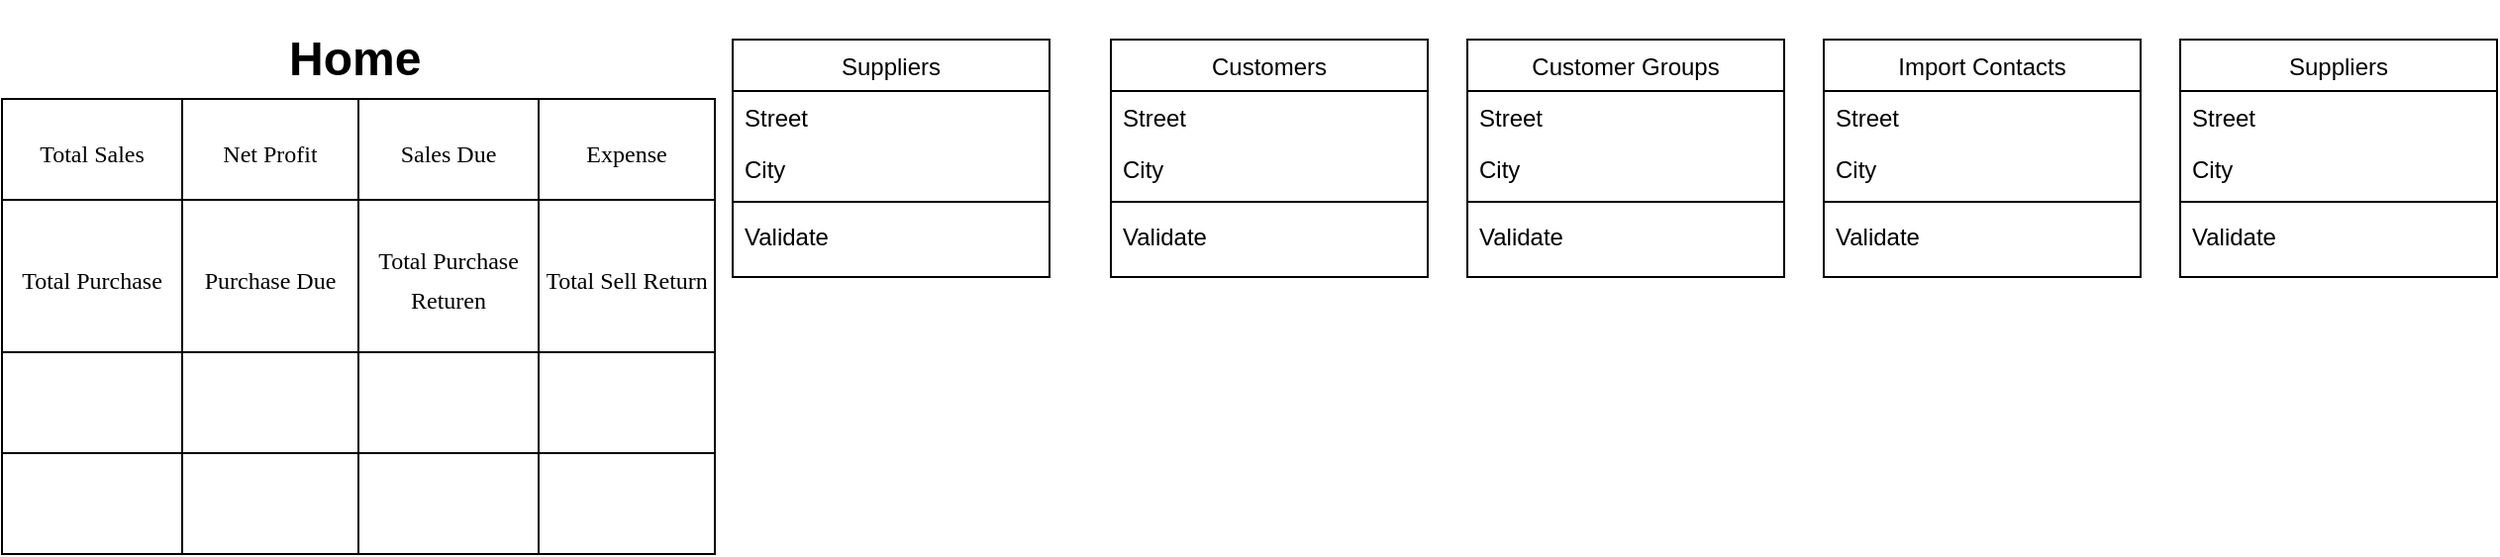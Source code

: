 <mxfile version="21.7.5" type="github">
  <diagram id="C5RBs43oDa-KdzZeNtuy" name="Page-1">
    <mxGraphModel dx="2059" dy="519" grid="1" gridSize="10" guides="1" tooltips="1" connect="1" arrows="1" fold="1" page="1" pageScale="1" pageWidth="827" pageHeight="1169" math="0" shadow="0">
      <root>
        <mxCell id="WIyWlLk6GJQsqaUBKTNV-0" />
        <mxCell id="WIyWlLk6GJQsqaUBKTNV-1" parent="WIyWlLk6GJQsqaUBKTNV-0" />
        <mxCell id="zkfFHV4jXpPFQw0GAbJ--17" value="Suppliers" style="swimlane;fontStyle=0;align=center;verticalAlign=top;childLayout=stackLayout;horizontal=1;startSize=26;horizontalStack=0;resizeParent=1;resizeLast=0;collapsible=1;marginBottom=0;rounded=0;shadow=0;strokeWidth=1;" parent="WIyWlLk6GJQsqaUBKTNV-1" vertex="1">
          <mxGeometry x="339" y="40" width="160" height="120" as="geometry">
            <mxRectangle x="550" y="140" width="160" height="26" as="alternateBounds" />
          </mxGeometry>
        </mxCell>
        <mxCell id="zkfFHV4jXpPFQw0GAbJ--18" value="Street" style="text;align=left;verticalAlign=top;spacingLeft=4;spacingRight=4;overflow=hidden;rotatable=0;points=[[0,0.5],[1,0.5]];portConstraint=eastwest;" parent="zkfFHV4jXpPFQw0GAbJ--17" vertex="1">
          <mxGeometry y="26" width="160" height="26" as="geometry" />
        </mxCell>
        <mxCell id="zkfFHV4jXpPFQw0GAbJ--19" value="City" style="text;align=left;verticalAlign=top;spacingLeft=4;spacingRight=4;overflow=hidden;rotatable=0;points=[[0,0.5],[1,0.5]];portConstraint=eastwest;rounded=0;shadow=0;html=0;" parent="zkfFHV4jXpPFQw0GAbJ--17" vertex="1">
          <mxGeometry y="52" width="160" height="26" as="geometry" />
        </mxCell>
        <mxCell id="zkfFHV4jXpPFQw0GAbJ--23" value="" style="line;html=1;strokeWidth=1;align=left;verticalAlign=middle;spacingTop=-1;spacingLeft=3;spacingRight=3;rotatable=0;labelPosition=right;points=[];portConstraint=eastwest;" parent="zkfFHV4jXpPFQw0GAbJ--17" vertex="1">
          <mxGeometry y="78" width="160" height="8" as="geometry" />
        </mxCell>
        <mxCell id="zkfFHV4jXpPFQw0GAbJ--24" value="Validate" style="text;align=left;verticalAlign=top;spacingLeft=4;spacingRight=4;overflow=hidden;rotatable=0;points=[[0,0.5],[1,0.5]];portConstraint=eastwest;" parent="zkfFHV4jXpPFQw0GAbJ--17" vertex="1">
          <mxGeometry y="86" width="160" height="26" as="geometry" />
        </mxCell>
        <mxCell id="UJFifDav6rkyje7gzxyt-3" value="" style="shape=table;startSize=0;container=1;collapsible=0;childLayout=tableLayout;fontSize=16;" vertex="1" parent="WIyWlLk6GJQsqaUBKTNV-1">
          <mxGeometry x="-30" y="70" width="360" height="230" as="geometry" />
        </mxCell>
        <mxCell id="UJFifDav6rkyje7gzxyt-39" style="shape=tableRow;horizontal=0;startSize=0;swimlaneHead=0;swimlaneBody=0;strokeColor=inherit;top=0;left=0;bottom=0;right=0;collapsible=0;dropTarget=0;fillColor=none;points=[[0,0.5],[1,0.5]];portConstraint=eastwest;fontSize=16;" vertex="1" parent="UJFifDav6rkyje7gzxyt-3">
          <mxGeometry width="360" height="51" as="geometry" />
        </mxCell>
        <mxCell id="UJFifDav6rkyje7gzxyt-40" value="&lt;font style=&quot;font-size: 12px;&quot; face=&quot;Times New Roman&quot;&gt;Total Sales&lt;/font&gt;" style="shape=partialRectangle;html=1;whiteSpace=wrap;connectable=0;strokeColor=inherit;overflow=hidden;fillColor=none;top=0;left=0;bottom=0;right=0;pointerEvents=1;fontSize=16;" vertex="1" parent="UJFifDav6rkyje7gzxyt-39">
          <mxGeometry width="91" height="51" as="geometry">
            <mxRectangle width="91" height="51" as="alternateBounds" />
          </mxGeometry>
        </mxCell>
        <mxCell id="UJFifDav6rkyje7gzxyt-41" value="&lt;font style=&quot;font-size: 12px;&quot; face=&quot;Times New Roman&quot;&gt;Net Profit&lt;/font&gt;" style="shape=partialRectangle;html=1;whiteSpace=wrap;connectable=0;strokeColor=inherit;overflow=hidden;fillColor=none;top=0;left=0;bottom=0;right=0;pointerEvents=1;fontSize=16;" vertex="1" parent="UJFifDav6rkyje7gzxyt-39">
          <mxGeometry x="91" width="89" height="51" as="geometry">
            <mxRectangle width="89" height="51" as="alternateBounds" />
          </mxGeometry>
        </mxCell>
        <mxCell id="UJFifDav6rkyje7gzxyt-42" value="&lt;font style=&quot;font-size: 12px;&quot; face=&quot;Times New Roman&quot;&gt;Sales Due&lt;/font&gt;" style="shape=partialRectangle;html=1;whiteSpace=wrap;connectable=0;strokeColor=inherit;overflow=hidden;fillColor=none;top=0;left=0;bottom=0;right=0;pointerEvents=1;fontSize=16;" vertex="1" parent="UJFifDav6rkyje7gzxyt-39">
          <mxGeometry x="180" width="91" height="51" as="geometry">
            <mxRectangle width="91" height="51" as="alternateBounds" />
          </mxGeometry>
        </mxCell>
        <mxCell id="UJFifDav6rkyje7gzxyt-43" value="&lt;font style=&quot;font-size: 12px;&quot; face=&quot;Times New Roman&quot;&gt;Expense&lt;/font&gt;" style="shape=partialRectangle;html=1;whiteSpace=wrap;connectable=0;strokeColor=inherit;overflow=hidden;fillColor=none;top=0;left=0;bottom=0;right=0;pointerEvents=1;fontSize=16;" vertex="1" parent="UJFifDav6rkyje7gzxyt-39">
          <mxGeometry x="271" width="89" height="51" as="geometry">
            <mxRectangle width="89" height="51" as="alternateBounds" />
          </mxGeometry>
        </mxCell>
        <mxCell id="UJFifDav6rkyje7gzxyt-4" value="" style="shape=tableRow;horizontal=0;startSize=0;swimlaneHead=0;swimlaneBody=0;strokeColor=inherit;top=0;left=0;bottom=0;right=0;collapsible=0;dropTarget=0;fillColor=none;points=[[0,0.5],[1,0.5]];portConstraint=eastwest;fontSize=16;" vertex="1" parent="UJFifDav6rkyje7gzxyt-3">
          <mxGeometry y="51" width="360" height="77" as="geometry" />
        </mxCell>
        <mxCell id="UJFifDav6rkyje7gzxyt-5" value="&lt;font style=&quot;font-size: 12px;&quot; face=&quot;Times New Roman&quot;&gt;Total Purchase&lt;/font&gt;" style="shape=partialRectangle;html=1;whiteSpace=wrap;connectable=0;strokeColor=inherit;overflow=hidden;fillColor=none;top=0;left=0;bottom=0;right=0;pointerEvents=1;fontSize=16;" vertex="1" parent="UJFifDav6rkyje7gzxyt-4">
          <mxGeometry width="91" height="77" as="geometry">
            <mxRectangle width="91" height="77" as="alternateBounds" />
          </mxGeometry>
        </mxCell>
        <mxCell id="UJFifDav6rkyje7gzxyt-6" value="&lt;font style=&quot;font-size: 12px;&quot; face=&quot;Times New Roman&quot;&gt;Purchase Due&lt;/font&gt;" style="shape=partialRectangle;html=1;whiteSpace=wrap;connectable=0;strokeColor=inherit;overflow=hidden;fillColor=none;top=0;left=0;bottom=0;right=0;pointerEvents=1;fontSize=16;" vertex="1" parent="UJFifDav6rkyje7gzxyt-4">
          <mxGeometry x="91" width="89" height="77" as="geometry">
            <mxRectangle width="89" height="77" as="alternateBounds" />
          </mxGeometry>
        </mxCell>
        <mxCell id="UJFifDav6rkyje7gzxyt-7" value="&lt;font style=&quot;font-size: 12px;&quot; face=&quot;Times New Roman&quot;&gt;Total Purchase Returen&lt;/font&gt;" style="shape=partialRectangle;html=1;whiteSpace=wrap;connectable=0;strokeColor=inherit;overflow=hidden;fillColor=none;top=0;left=0;bottom=0;right=0;pointerEvents=1;fontSize=16;" vertex="1" parent="UJFifDav6rkyje7gzxyt-4">
          <mxGeometry x="180" width="91" height="77" as="geometry">
            <mxRectangle width="91" height="77" as="alternateBounds" />
          </mxGeometry>
        </mxCell>
        <mxCell id="UJFifDav6rkyje7gzxyt-36" value="&lt;font style=&quot;font-size: 12px;&quot; face=&quot;Times New Roman&quot;&gt;Total Sell Return&lt;/font&gt;" style="shape=partialRectangle;html=1;whiteSpace=wrap;connectable=0;strokeColor=inherit;overflow=hidden;fillColor=none;top=0;left=0;bottom=0;right=0;pointerEvents=1;fontSize=16;" vertex="1" parent="UJFifDav6rkyje7gzxyt-4">
          <mxGeometry x="271" width="89" height="77" as="geometry">
            <mxRectangle width="89" height="77" as="alternateBounds" />
          </mxGeometry>
        </mxCell>
        <mxCell id="UJFifDav6rkyje7gzxyt-8" value="" style="shape=tableRow;horizontal=0;startSize=0;swimlaneHead=0;swimlaneBody=0;strokeColor=inherit;top=0;left=0;bottom=0;right=0;collapsible=0;dropTarget=0;fillColor=none;points=[[0,0.5],[1,0.5]];portConstraint=eastwest;fontSize=16;" vertex="1" parent="UJFifDav6rkyje7gzxyt-3">
          <mxGeometry y="128" width="360" height="51" as="geometry" />
        </mxCell>
        <mxCell id="UJFifDav6rkyje7gzxyt-9" value="" style="shape=partialRectangle;html=1;whiteSpace=wrap;connectable=0;strokeColor=inherit;overflow=hidden;fillColor=none;top=0;left=0;bottom=0;right=0;pointerEvents=1;fontSize=16;" vertex="1" parent="UJFifDav6rkyje7gzxyt-8">
          <mxGeometry width="91" height="51" as="geometry">
            <mxRectangle width="91" height="51" as="alternateBounds" />
          </mxGeometry>
        </mxCell>
        <mxCell id="UJFifDav6rkyje7gzxyt-10" value="" style="shape=partialRectangle;html=1;whiteSpace=wrap;connectable=0;strokeColor=inherit;overflow=hidden;fillColor=none;top=0;left=0;bottom=0;right=0;pointerEvents=1;fontSize=16;" vertex="1" parent="UJFifDav6rkyje7gzxyt-8">
          <mxGeometry x="91" width="89" height="51" as="geometry">
            <mxRectangle width="89" height="51" as="alternateBounds" />
          </mxGeometry>
        </mxCell>
        <mxCell id="UJFifDav6rkyje7gzxyt-11" value="" style="shape=partialRectangle;html=1;whiteSpace=wrap;connectable=0;strokeColor=inherit;overflow=hidden;fillColor=none;top=0;left=0;bottom=0;right=0;pointerEvents=1;fontSize=16;" vertex="1" parent="UJFifDav6rkyje7gzxyt-8">
          <mxGeometry x="180" width="91" height="51" as="geometry">
            <mxRectangle width="91" height="51" as="alternateBounds" />
          </mxGeometry>
        </mxCell>
        <mxCell id="UJFifDav6rkyje7gzxyt-37" style="shape=partialRectangle;html=1;whiteSpace=wrap;connectable=0;strokeColor=inherit;overflow=hidden;fillColor=none;top=0;left=0;bottom=0;right=0;pointerEvents=1;fontSize=16;" vertex="1" parent="UJFifDav6rkyje7gzxyt-8">
          <mxGeometry x="271" width="89" height="51" as="geometry">
            <mxRectangle width="89" height="51" as="alternateBounds" />
          </mxGeometry>
        </mxCell>
        <mxCell id="UJFifDav6rkyje7gzxyt-12" value="" style="shape=tableRow;horizontal=0;startSize=0;swimlaneHead=0;swimlaneBody=0;strokeColor=inherit;top=0;left=0;bottom=0;right=0;collapsible=0;dropTarget=0;fillColor=none;points=[[0,0.5],[1,0.5]];portConstraint=eastwest;fontSize=16;" vertex="1" parent="UJFifDav6rkyje7gzxyt-3">
          <mxGeometry y="179" width="360" height="51" as="geometry" />
        </mxCell>
        <mxCell id="UJFifDav6rkyje7gzxyt-13" value="" style="shape=partialRectangle;html=1;whiteSpace=wrap;connectable=0;strokeColor=inherit;overflow=hidden;fillColor=none;top=0;left=0;bottom=0;right=0;pointerEvents=1;fontSize=16;" vertex="1" parent="UJFifDav6rkyje7gzxyt-12">
          <mxGeometry width="91" height="51" as="geometry">
            <mxRectangle width="91" height="51" as="alternateBounds" />
          </mxGeometry>
        </mxCell>
        <mxCell id="UJFifDav6rkyje7gzxyt-14" value="" style="shape=partialRectangle;html=1;whiteSpace=wrap;connectable=0;strokeColor=inherit;overflow=hidden;fillColor=none;top=0;left=0;bottom=0;right=0;pointerEvents=1;fontSize=16;" vertex="1" parent="UJFifDav6rkyje7gzxyt-12">
          <mxGeometry x="91" width="89" height="51" as="geometry">
            <mxRectangle width="89" height="51" as="alternateBounds" />
          </mxGeometry>
        </mxCell>
        <mxCell id="UJFifDav6rkyje7gzxyt-15" value="" style="shape=partialRectangle;html=1;whiteSpace=wrap;connectable=0;strokeColor=inherit;overflow=hidden;fillColor=none;top=0;left=0;bottom=0;right=0;pointerEvents=1;fontSize=16;" vertex="1" parent="UJFifDav6rkyje7gzxyt-12">
          <mxGeometry x="180" width="91" height="51" as="geometry">
            <mxRectangle width="91" height="51" as="alternateBounds" />
          </mxGeometry>
        </mxCell>
        <mxCell id="UJFifDav6rkyje7gzxyt-38" style="shape=partialRectangle;html=1;whiteSpace=wrap;connectable=0;strokeColor=inherit;overflow=hidden;fillColor=none;top=0;left=0;bottom=0;right=0;pointerEvents=1;fontSize=16;" vertex="1" parent="UJFifDav6rkyje7gzxyt-12">
          <mxGeometry x="271" width="89" height="51" as="geometry">
            <mxRectangle width="89" height="51" as="alternateBounds" />
          </mxGeometry>
        </mxCell>
        <mxCell id="UJFifDav6rkyje7gzxyt-44" value="Customers" style="swimlane;fontStyle=0;align=center;verticalAlign=top;childLayout=stackLayout;horizontal=1;startSize=26;horizontalStack=0;resizeParent=1;resizeLast=0;collapsible=1;marginBottom=0;rounded=0;shadow=0;strokeWidth=1;" vertex="1" parent="WIyWlLk6GJQsqaUBKTNV-1">
          <mxGeometry x="530" y="40" width="160" height="120" as="geometry">
            <mxRectangle x="550" y="140" width="160" height="26" as="alternateBounds" />
          </mxGeometry>
        </mxCell>
        <mxCell id="UJFifDav6rkyje7gzxyt-45" value="Street" style="text;align=left;verticalAlign=top;spacingLeft=4;spacingRight=4;overflow=hidden;rotatable=0;points=[[0,0.5],[1,0.5]];portConstraint=eastwest;" vertex="1" parent="UJFifDav6rkyje7gzxyt-44">
          <mxGeometry y="26" width="160" height="26" as="geometry" />
        </mxCell>
        <mxCell id="UJFifDav6rkyje7gzxyt-46" value="City" style="text;align=left;verticalAlign=top;spacingLeft=4;spacingRight=4;overflow=hidden;rotatable=0;points=[[0,0.5],[1,0.5]];portConstraint=eastwest;rounded=0;shadow=0;html=0;" vertex="1" parent="UJFifDav6rkyje7gzxyt-44">
          <mxGeometry y="52" width="160" height="26" as="geometry" />
        </mxCell>
        <mxCell id="UJFifDav6rkyje7gzxyt-47" value="" style="line;html=1;strokeWidth=1;align=left;verticalAlign=middle;spacingTop=-1;spacingLeft=3;spacingRight=3;rotatable=0;labelPosition=right;points=[];portConstraint=eastwest;" vertex="1" parent="UJFifDav6rkyje7gzxyt-44">
          <mxGeometry y="78" width="160" height="8" as="geometry" />
        </mxCell>
        <mxCell id="UJFifDav6rkyje7gzxyt-48" value="Validate" style="text;align=left;verticalAlign=top;spacingLeft=4;spacingRight=4;overflow=hidden;rotatable=0;points=[[0,0.5],[1,0.5]];portConstraint=eastwest;" vertex="1" parent="UJFifDav6rkyje7gzxyt-44">
          <mxGeometry y="86" width="160" height="26" as="geometry" />
        </mxCell>
        <mxCell id="UJFifDav6rkyje7gzxyt-49" value="Customer Groups" style="swimlane;fontStyle=0;align=center;verticalAlign=top;childLayout=stackLayout;horizontal=1;startSize=26;horizontalStack=0;resizeParent=1;resizeLast=0;collapsible=1;marginBottom=0;rounded=0;shadow=0;strokeWidth=1;" vertex="1" parent="WIyWlLk6GJQsqaUBKTNV-1">
          <mxGeometry x="710" y="40" width="160" height="120" as="geometry">
            <mxRectangle x="550" y="140" width="160" height="26" as="alternateBounds" />
          </mxGeometry>
        </mxCell>
        <mxCell id="UJFifDav6rkyje7gzxyt-50" value="Street" style="text;align=left;verticalAlign=top;spacingLeft=4;spacingRight=4;overflow=hidden;rotatable=0;points=[[0,0.5],[1,0.5]];portConstraint=eastwest;" vertex="1" parent="UJFifDav6rkyje7gzxyt-49">
          <mxGeometry y="26" width="160" height="26" as="geometry" />
        </mxCell>
        <mxCell id="UJFifDav6rkyje7gzxyt-51" value="City" style="text;align=left;verticalAlign=top;spacingLeft=4;spacingRight=4;overflow=hidden;rotatable=0;points=[[0,0.5],[1,0.5]];portConstraint=eastwest;rounded=0;shadow=0;html=0;" vertex="1" parent="UJFifDav6rkyje7gzxyt-49">
          <mxGeometry y="52" width="160" height="26" as="geometry" />
        </mxCell>
        <mxCell id="UJFifDav6rkyje7gzxyt-52" value="" style="line;html=1;strokeWidth=1;align=left;verticalAlign=middle;spacingTop=-1;spacingLeft=3;spacingRight=3;rotatable=0;labelPosition=right;points=[];portConstraint=eastwest;" vertex="1" parent="UJFifDav6rkyje7gzxyt-49">
          <mxGeometry y="78" width="160" height="8" as="geometry" />
        </mxCell>
        <mxCell id="UJFifDav6rkyje7gzxyt-53" value="Validate" style="text;align=left;verticalAlign=top;spacingLeft=4;spacingRight=4;overflow=hidden;rotatable=0;points=[[0,0.5],[1,0.5]];portConstraint=eastwest;" vertex="1" parent="UJFifDav6rkyje7gzxyt-49">
          <mxGeometry y="86" width="160" height="26" as="geometry" />
        </mxCell>
        <mxCell id="UJFifDav6rkyje7gzxyt-54" value="Import Contacts" style="swimlane;fontStyle=0;align=center;verticalAlign=top;childLayout=stackLayout;horizontal=1;startSize=26;horizontalStack=0;resizeParent=1;resizeLast=0;collapsible=1;marginBottom=0;rounded=0;shadow=0;strokeWidth=1;" vertex="1" parent="WIyWlLk6GJQsqaUBKTNV-1">
          <mxGeometry x="890" y="40" width="160" height="120" as="geometry">
            <mxRectangle x="550" y="140" width="160" height="26" as="alternateBounds" />
          </mxGeometry>
        </mxCell>
        <mxCell id="UJFifDav6rkyje7gzxyt-55" value="Street" style="text;align=left;verticalAlign=top;spacingLeft=4;spacingRight=4;overflow=hidden;rotatable=0;points=[[0,0.5],[1,0.5]];portConstraint=eastwest;" vertex="1" parent="UJFifDav6rkyje7gzxyt-54">
          <mxGeometry y="26" width="160" height="26" as="geometry" />
        </mxCell>
        <mxCell id="UJFifDav6rkyje7gzxyt-56" value="City" style="text;align=left;verticalAlign=top;spacingLeft=4;spacingRight=4;overflow=hidden;rotatable=0;points=[[0,0.5],[1,0.5]];portConstraint=eastwest;rounded=0;shadow=0;html=0;" vertex="1" parent="UJFifDav6rkyje7gzxyt-54">
          <mxGeometry y="52" width="160" height="26" as="geometry" />
        </mxCell>
        <mxCell id="UJFifDav6rkyje7gzxyt-57" value="" style="line;html=1;strokeWidth=1;align=left;verticalAlign=middle;spacingTop=-1;spacingLeft=3;spacingRight=3;rotatable=0;labelPosition=right;points=[];portConstraint=eastwest;" vertex="1" parent="UJFifDav6rkyje7gzxyt-54">
          <mxGeometry y="78" width="160" height="8" as="geometry" />
        </mxCell>
        <mxCell id="UJFifDav6rkyje7gzxyt-58" value="Validate" style="text;align=left;verticalAlign=top;spacingLeft=4;spacingRight=4;overflow=hidden;rotatable=0;points=[[0,0.5],[1,0.5]];portConstraint=eastwest;" vertex="1" parent="UJFifDav6rkyje7gzxyt-54">
          <mxGeometry y="86" width="160" height="26" as="geometry" />
        </mxCell>
        <mxCell id="UJFifDav6rkyje7gzxyt-59" value="Suppliers" style="swimlane;fontStyle=0;align=center;verticalAlign=top;childLayout=stackLayout;horizontal=1;startSize=26;horizontalStack=0;resizeParent=1;resizeLast=0;collapsible=1;marginBottom=0;rounded=0;shadow=0;strokeWidth=1;" vertex="1" parent="WIyWlLk6GJQsqaUBKTNV-1">
          <mxGeometry x="1070" y="40" width="160" height="120" as="geometry">
            <mxRectangle x="550" y="140" width="160" height="26" as="alternateBounds" />
          </mxGeometry>
        </mxCell>
        <mxCell id="UJFifDav6rkyje7gzxyt-60" value="Street" style="text;align=left;verticalAlign=top;spacingLeft=4;spacingRight=4;overflow=hidden;rotatable=0;points=[[0,0.5],[1,0.5]];portConstraint=eastwest;" vertex="1" parent="UJFifDav6rkyje7gzxyt-59">
          <mxGeometry y="26" width="160" height="26" as="geometry" />
        </mxCell>
        <mxCell id="UJFifDav6rkyje7gzxyt-61" value="City" style="text;align=left;verticalAlign=top;spacingLeft=4;spacingRight=4;overflow=hidden;rotatable=0;points=[[0,0.5],[1,0.5]];portConstraint=eastwest;rounded=0;shadow=0;html=0;" vertex="1" parent="UJFifDav6rkyje7gzxyt-59">
          <mxGeometry y="52" width="160" height="26" as="geometry" />
        </mxCell>
        <mxCell id="UJFifDav6rkyje7gzxyt-62" value="" style="line;html=1;strokeWidth=1;align=left;verticalAlign=middle;spacingTop=-1;spacingLeft=3;spacingRight=3;rotatable=0;labelPosition=right;points=[];portConstraint=eastwest;" vertex="1" parent="UJFifDav6rkyje7gzxyt-59">
          <mxGeometry y="78" width="160" height="8" as="geometry" />
        </mxCell>
        <mxCell id="UJFifDav6rkyje7gzxyt-63" value="Validate" style="text;align=left;verticalAlign=top;spacingLeft=4;spacingRight=4;overflow=hidden;rotatable=0;points=[[0,0.5],[1,0.5]];portConstraint=eastwest;" vertex="1" parent="UJFifDav6rkyje7gzxyt-59">
          <mxGeometry y="86" width="160" height="26" as="geometry" />
        </mxCell>
        <mxCell id="UJFifDav6rkyje7gzxyt-78" value="&lt;h1&gt;Home&lt;/h1&gt;" style="text;html=1;strokeColor=none;fillColor=none;spacing=5;spacingTop=-20;whiteSpace=wrap;overflow=hidden;rounded=0;" vertex="1" parent="WIyWlLk6GJQsqaUBKTNV-1">
          <mxGeometry x="110" y="30" width="90" height="40" as="geometry" />
        </mxCell>
      </root>
    </mxGraphModel>
  </diagram>
</mxfile>

